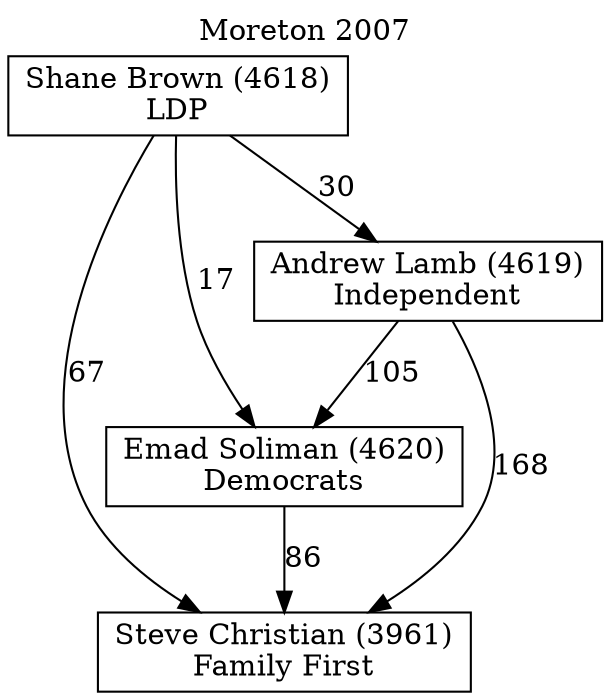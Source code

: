 // House preference flow
digraph "Steve Christian (3961)_Moreton_2007" {
	graph [label="Moreton 2007" labelloc=t mclimit=10]
	node [shape=box]
	"Steve Christian (3961)" [label="Steve Christian (3961)
Family First"]
	"Emad Soliman (4620)" [label="Emad Soliman (4620)
Democrats"]
	"Andrew Lamb (4619)" [label="Andrew Lamb (4619)
Independent"]
	"Shane Brown (4618)" [label="Shane Brown (4618)
LDP"]
	"Emad Soliman (4620)" -> "Steve Christian (3961)" [label=86]
	"Andrew Lamb (4619)" -> "Emad Soliman (4620)" [label=105]
	"Shane Brown (4618)" -> "Andrew Lamb (4619)" [label=30]
	"Andrew Lamb (4619)" -> "Steve Christian (3961)" [label=168]
	"Shane Brown (4618)" -> "Steve Christian (3961)" [label=67]
	"Shane Brown (4618)" -> "Emad Soliman (4620)" [label=17]
}

